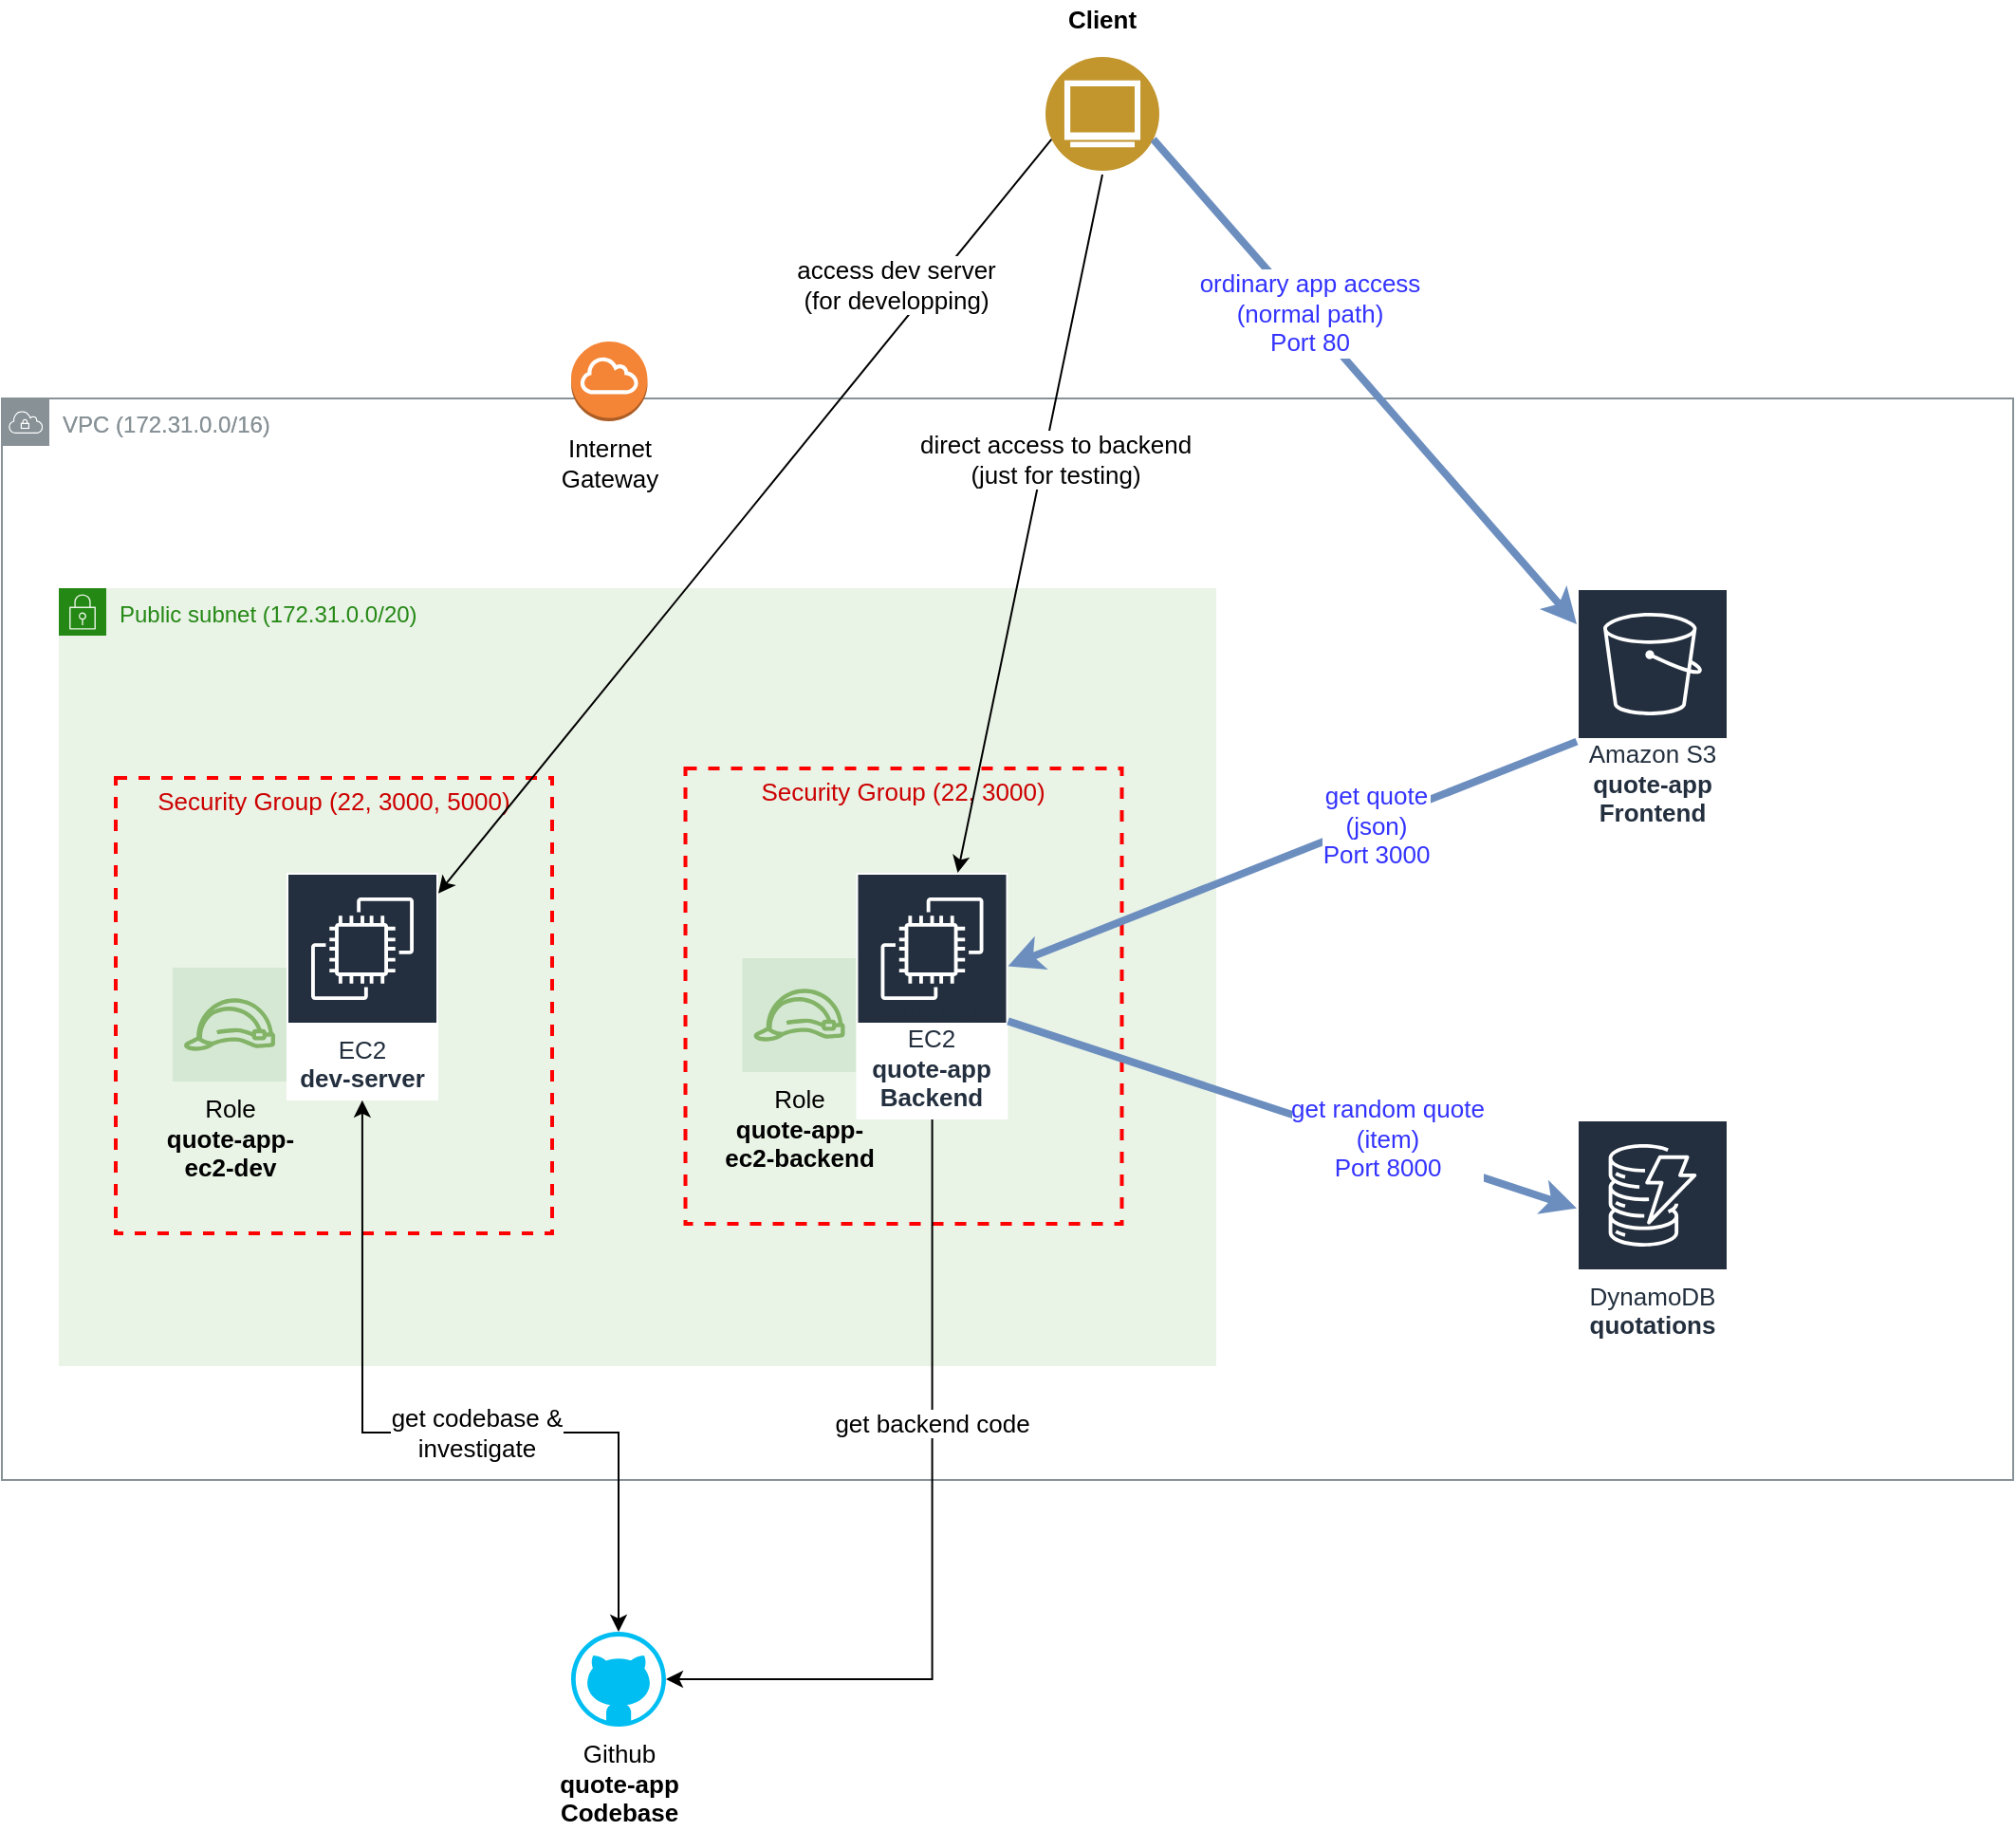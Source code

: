 <mxfile version="12.9.6" type="github"><diagram id="L96DwIHq1HY6RkqWC2dO" name="Page-1"><mxGraphModel dx="1673" dy="1976" grid="1" gridSize="10" guides="1" tooltips="1" connect="1" arrows="1" fold="1" page="1" pageScale="1" pageWidth="850" pageHeight="1100" math="0" shadow="0"><root><mxCell id="0"/><mxCell id="1" parent="0"/><mxCell id="A2BMJz0V7J6V3Fzl0g1O-46" value="VPC (&lt;span&gt;172.31.0.0/16)&lt;br&gt;&lt;/span&gt;" style="outlineConnect=0;gradientColor=none;html=1;whiteSpace=wrap;fontSize=12;fontStyle=0;shape=mxgraph.aws4.group;grIcon=mxgraph.aws4.group_vpc;strokeColor=#879196;fillColor=none;verticalAlign=top;align=left;spacingLeft=30;fontColor=#879196;dashed=0;" vertex="1" parent="1"><mxGeometry x="40" y="80" width="1060" height="570" as="geometry"/></mxCell><mxCell id="A2BMJz0V7J6V3Fzl0g1O-1" value="VPC (&lt;span&gt;172.31.0.0/16)&lt;br&gt;&lt;/span&gt;" style="outlineConnect=0;gradientColor=none;html=1;whiteSpace=wrap;fontSize=12;fontStyle=0;shape=mxgraph.aws4.group;grIcon=mxgraph.aws4.group_vpc;strokeColor=#879196;fillColor=none;verticalAlign=top;align=left;spacingLeft=30;fontColor=#879196;dashed=0;" vertex="1" parent="1"><mxGeometry x="40" y="80" width="1060" height="570" as="geometry"/></mxCell><mxCell id="A2BMJz0V7J6V3Fzl0g1O-2" value="Public subnet (&lt;span&gt;172.31.0.0/20)&lt;br&gt;&lt;/span&gt;" style="points=[[0,0],[0.25,0],[0.5,0],[0.75,0],[1,0],[1,0.25],[1,0.5],[1,0.75],[1,1],[0.75,1],[0.5,1],[0.25,1],[0,1],[0,0.75],[0,0.5],[0,0.25]];outlineConnect=0;gradientColor=none;html=1;whiteSpace=wrap;fontSize=12;fontStyle=0;shape=mxgraph.aws4.group;grIcon=mxgraph.aws4.group_security_group;grStroke=0;strokeColor=#248814;fillColor=#E9F3E6;verticalAlign=top;align=left;spacingLeft=30;fontColor=#248814;dashed=0;" vertex="1" parent="1"><mxGeometry x="70" y="180" width="610" height="410" as="geometry"/></mxCell><mxCell id="A2BMJz0V7J6V3Fzl0g1O-7" value="&lt;font color=&quot;#cc0000&quot; style=&quot;font-size: 13px&quot;&gt;Security Group (22, 3000, 5000)&lt;/font&gt;" style="fontStyle=0;verticalAlign=top;align=center;spacingTop=-2;fillColor=none;rounded=0;whiteSpace=wrap;html=1;strokeColor=#FF0000;strokeWidth=2;dashed=1;container=1;collapsible=0;expand=0;recursiveResize=0;fontSize=13;" vertex="1" parent="1"><mxGeometry x="100" y="280" width="230" height="240" as="geometry"/></mxCell><mxCell id="A2BMJz0V7J6V3Fzl0g1O-11" value="Role&lt;br style=&quot;font-size: 13px&quot;&gt;&lt;b&gt;quote-app-&lt;br style=&quot;font-size: 13px&quot;&gt;ec2-dev&lt;/b&gt;" style="outlineConnect=0;dashed=0;verticalLabelPosition=bottom;verticalAlign=top;align=center;html=1;fontSize=13;fontStyle=0;aspect=fixed;shape=mxgraph.aws4.resourceIcon;resIcon=mxgraph.aws4.role;labelBackgroundColor=none;fillColor=#d5e8d4;strokeColor=#82b366;" vertex="1" parent="A2BMJz0V7J6V3Fzl0g1O-7"><mxGeometry x="30" y="100" width="60" height="60" as="geometry"/></mxCell><mxCell id="A2BMJz0V7J6V3Fzl0g1O-15" value="&lt;span style=&quot;font-weight: normal; font-size: 13px;&quot;&gt;Amazon S3&lt;br style=&quot;font-size: 13px;&quot;&gt;&lt;/span&gt;quote-app&lt;br style=&quot;font-size: 13px;&quot;&gt;Frontend" style="outlineConnect=0;fontColor=#232F3E;gradientColor=none;strokeColor=#ffffff;fillColor=#232F3E;dashed=0;verticalLabelPosition=middle;verticalAlign=bottom;align=center;html=1;whiteSpace=wrap;fontSize=13;fontStyle=1;spacing=3;shape=mxgraph.aws4.productIcon;prIcon=mxgraph.aws4.s3;labelBackgroundColor=none;" vertex="1" parent="1"><mxGeometry x="870" y="180" width="80" height="130" as="geometry"/></mxCell><mxCell id="A2BMJz0V7J6V3Fzl0g1O-16" value="Internet&lt;br&gt;Gateway" style="outlineConnect=0;dashed=0;verticalLabelPosition=bottom;verticalAlign=top;align=center;html=1;shape=mxgraph.aws3.internet_gateway;fillColor=#F58536;gradientColor=none;labelBackgroundColor=none;fontSize=13;" vertex="1" parent="1"><mxGeometry x="340" y="50" width="40.25" height="42" as="geometry"/></mxCell><mxCell id="A2BMJz0V7J6V3Fzl0g1O-19" value="&lt;span style=&quot;font-weight: normal; font-size: 13px;&quot;&gt;DynamoDB&lt;/span&gt;&lt;br style=&quot;font-size: 13px;&quot;&gt;quotations" style="outlineConnect=0;fontColor=#232F3E;gradientColor=none;strokeColor=#ffffff;fillColor=#232F3E;dashed=0;verticalLabelPosition=middle;verticalAlign=bottom;align=center;html=1;whiteSpace=wrap;fontSize=13;fontStyle=1;spacing=3;shape=mxgraph.aws4.productIcon;prIcon=mxgraph.aws4.dynamodb;labelBackgroundColor=none;" vertex="1" parent="1"><mxGeometry x="870" y="460" width="80" height="120" as="geometry"/></mxCell><mxCell id="A2BMJz0V7J6V3Fzl0g1O-21" value="&lt;font color=&quot;#cc0000&quot; style=&quot;font-size: 13px;&quot;&gt;Security Group (22, 3000)&lt;/font&gt;" style="fontStyle=0;verticalAlign=top;align=center;spacingTop=-2;fillColor=none;rounded=0;whiteSpace=wrap;html=1;strokeColor=#FF0000;strokeWidth=2;dashed=1;container=1;collapsible=0;expand=0;recursiveResize=0;fontSize=13;" vertex="1" parent="1"><mxGeometry x="400.25" y="275" width="230" height="240" as="geometry"/></mxCell><mxCell id="A2BMJz0V7J6V3Fzl0g1O-22" value="Role&lt;br style=&quot;font-size: 13px&quot;&gt;&lt;b&gt;quote-app-&lt;br style=&quot;font-size: 13px&quot;&gt;ec2-backend&lt;/b&gt;" style="outlineConnect=0;dashed=0;verticalLabelPosition=bottom;verticalAlign=top;align=center;html=1;fontSize=13;fontStyle=0;aspect=fixed;shape=mxgraph.aws4.resourceIcon;resIcon=mxgraph.aws4.role;labelBackgroundColor=none;fillColor=#d5e8d4;strokeColor=#82b366;" vertex="1" parent="A2BMJz0V7J6V3Fzl0g1O-21"><mxGeometry x="30" y="100" width="60" height="60" as="geometry"/></mxCell><mxCell id="A2BMJz0V7J6V3Fzl0g1O-29" value="get codebase &amp;amp;&lt;br&gt;investigate" style="edgeStyle=orthogonalEdgeStyle;rounded=0;orthogonalLoop=1;jettySize=auto;html=1;exitX=0.5;exitY=0;exitDx=0;exitDy=0;exitPerimeter=0;entryX=0.565;entryY=0.708;entryDx=0;entryDy=0;entryPerimeter=0;fontSize=13;startArrow=classic;startFill=1;" edge="1" parent="1" source="A2BMJz0V7J6V3Fzl0g1O-23" target="A2BMJz0V7J6V3Fzl0g1O-7"><mxGeometry x="-0.133" relative="1" as="geometry"><mxPoint as="offset"/></mxGeometry></mxCell><mxCell id="A2BMJz0V7J6V3Fzl0g1O-30" value="get backend code" style="edgeStyle=orthogonalEdgeStyle;rounded=0;orthogonalLoop=1;jettySize=auto;html=1;exitX=1;exitY=0.5;exitDx=0;exitDy=0;exitPerimeter=0;fontSize=13;startArrow=classic;startFill=1;endArrow=none;endFill=0;" edge="1" parent="1" source="A2BMJz0V7J6V3Fzl0g1O-23" target="A2BMJz0V7J6V3Fzl0g1O-20"><mxGeometry x="0.264" relative="1" as="geometry"><mxPoint x="530" y="470" as="targetPoint"/><mxPoint as="offset"/></mxGeometry></mxCell><mxCell id="A2BMJz0V7J6V3Fzl0g1O-23" value="Github&lt;br&gt;&lt;b&gt;quote-app&lt;br&gt;Codebase&lt;/b&gt;" style="verticalLabelPosition=bottom;html=1;verticalAlign=top;align=center;strokeColor=none;fillColor=#00BEF2;shape=mxgraph.azure.github_code;pointerEvents=1;labelBackgroundColor=none;fontSize=13;" vertex="1" parent="1"><mxGeometry x="340" y="730" width="50" height="50" as="geometry"/></mxCell><mxCell id="A2BMJz0V7J6V3Fzl0g1O-20" value="&lt;span style=&quot;font-weight: normal; font-size: 13px;&quot;&gt;Amazon EC2&lt;/span&gt;&lt;br style=&quot;font-size: 13px;&quot;&gt;quote-app Backend" style="outlineConnect=0;fontColor=#232F3E;gradientColor=none;strokeColor=#ffffff;fillColor=#232F3E;dashed=0;verticalLabelPosition=middle;verticalAlign=bottom;align=center;html=1;whiteSpace=wrap;fontSize=13;fontStyle=1;spacing=3;shape=mxgraph.aws4.productIcon;prIcon=mxgraph.aws4.ec2;" vertex="1" parent="1"><mxGeometry x="490.25" y="330" width="80" height="130" as="geometry"/></mxCell><mxCell id="A2BMJz0V7J6V3Fzl0g1O-4" value="&lt;span style=&quot;font-weight: normal ; font-size: 13px&quot;&gt;EC2&lt;/span&gt;&lt;br style=&quot;font-size: 13px&quot;&gt;dev-server" style="outlineConnect=0;fontColor=#232F3E;gradientColor=none;strokeColor=#ffffff;fillColor=#232F3E;dashed=0;verticalLabelPosition=middle;verticalAlign=bottom;align=center;html=1;whiteSpace=wrap;fontSize=13;fontStyle=1;spacing=3;shape=mxgraph.aws4.productIcon;prIcon=mxgraph.aws4.ec2;" vertex="1" parent="1"><mxGeometry x="190" y="330" width="80" height="120" as="geometry"/></mxCell><mxCell id="A2BMJz0V7J6V3Fzl0g1O-33" value="get random quote&lt;br&gt;(item)&lt;br&gt;Port 8000" style="endArrow=none;html=1;fontSize=13;startArrow=classic;startFill=1;endFill=0;fillColor=#dae8fc;strokeColor=#6c8ebf;strokeWidth=4;fontColor=#3333FF;" edge="1" parent="1" source="A2BMJz0V7J6V3Fzl0g1O-19" target="A2BMJz0V7J6V3Fzl0g1O-20"><mxGeometry x="-0.325" y="-4" width="50" height="50" relative="1" as="geometry"><mxPoint x="770" y="470" as="sourcePoint"/><mxPoint x="820" y="420" as="targetPoint"/><mxPoint as="offset"/></mxGeometry></mxCell><mxCell id="A2BMJz0V7J6V3Fzl0g1O-34" value="" style="endArrow=classic;html=1;fontSize=13;strokeWidth=4;fillColor=#dae8fc;strokeColor=#6c8ebf;" edge="1" parent="1" source="A2BMJz0V7J6V3Fzl0g1O-15" target="A2BMJz0V7J6V3Fzl0g1O-20"><mxGeometry width="50" height="50" relative="1" as="geometry"><mxPoint x="400" y="490" as="sourcePoint"/><mxPoint x="450" y="440" as="targetPoint"/></mxGeometry></mxCell><mxCell id="A2BMJz0V7J6V3Fzl0g1O-35" value="get quote&lt;br&gt;(json)&lt;br&gt;Port 3000" style="text;html=1;align=center;verticalAlign=middle;resizable=0;points=[];labelBackgroundColor=#ffffff;fontSize=13;fontColor=#3333FF;" vertex="1" connectable="0" parent="A2BMJz0V7J6V3Fzl0g1O-34"><mxGeometry x="-0.282" y="2" relative="1" as="geometry"><mxPoint as="offset"/></mxGeometry></mxCell><mxCell id="A2BMJz0V7J6V3Fzl0g1O-36" value="" style="aspect=fixed;perimeter=ellipsePerimeter;html=1;align=center;shadow=0;dashed=0;fontColor=#4277BB;labelBackgroundColor=#ffffff;fontSize=12;spacingTop=3;image;image=img/lib/ibm/users/browser.svg;fillColor=#66B2FF;" vertex="1" parent="1"><mxGeometry x="590" y="-100" width="60" height="60" as="geometry"/></mxCell><mxCell id="A2BMJz0V7J6V3Fzl0g1O-38" value="" style="endArrow=classic;html=1;fontSize=13;exitX=1;exitY=0.75;exitDx=0;exitDy=0;strokeWidth=4;fillColor=#dae8fc;strokeColor=#6c8ebf;" edge="1" parent="1" source="A2BMJz0V7J6V3Fzl0g1O-36"><mxGeometry width="50" height="50" relative="1" as="geometry"><mxPoint x="400" y="240" as="sourcePoint"/><mxPoint x="870" y="199" as="targetPoint"/></mxGeometry></mxCell><mxCell id="A2BMJz0V7J6V3Fzl0g1O-39" value="ordinary app access&lt;br&gt;(normal path)&lt;br&gt;Port 80" style="text;html=1;align=center;verticalAlign=middle;resizable=0;points=[];labelBackgroundColor=#ffffff;fontSize=13;fontColor=#3333FF;" vertex="1" connectable="0" parent="A2BMJz0V7J6V3Fzl0g1O-38"><mxGeometry x="-0.279" y="2" relative="1" as="geometry"><mxPoint as="offset"/></mxGeometry></mxCell><mxCell id="A2BMJz0V7J6V3Fzl0g1O-40" value="" style="endArrow=classic;html=1;fontSize=13;" edge="1" parent="1" target="A2BMJz0V7J6V3Fzl0g1O-20"><mxGeometry width="50" height="50" relative="1" as="geometry"><mxPoint x="620" y="-38" as="sourcePoint"/><mxPoint x="880" y="209" as="targetPoint"/></mxGeometry></mxCell><mxCell id="A2BMJz0V7J6V3Fzl0g1O-41" value="direct access to backend&lt;br&gt;(just for testing)" style="text;html=1;align=center;verticalAlign=middle;resizable=0;points=[];labelBackgroundColor=#ffffff;fontSize=13;" vertex="1" connectable="0" parent="A2BMJz0V7J6V3Fzl0g1O-40"><mxGeometry x="-0.279" y="2" relative="1" as="geometry"><mxPoint y="16.4" as="offset"/></mxGeometry></mxCell><mxCell id="A2BMJz0V7J6V3Fzl0g1O-42" value="" style="endArrow=classic;html=1;fontSize=13;exitX=0;exitY=0.75;exitDx=0;exitDy=0;" edge="1" parent="1" source="A2BMJz0V7J6V3Fzl0g1O-36" target="A2BMJz0V7J6V3Fzl0g1O-4"><mxGeometry width="50" height="50" relative="1" as="geometry"><mxPoint x="616.584" y="-33.167" as="sourcePoint"/><mxPoint x="551.574" y="340" as="targetPoint"/></mxGeometry></mxCell><mxCell id="A2BMJz0V7J6V3Fzl0g1O-43" value="access dev server&lt;br&gt;(for developping)" style="text;html=1;align=center;verticalAlign=middle;resizable=0;points=[];labelBackgroundColor=#ffffff;fontSize=13;" vertex="1" connectable="0" parent="A2BMJz0V7J6V3Fzl0g1O-42"><mxGeometry x="-0.279" y="2" relative="1" as="geometry"><mxPoint x="32" y="-68.21" as="offset"/></mxGeometry></mxCell><mxCell id="A2BMJz0V7J6V3Fzl0g1O-45" value="Client" style="text;html=1;strokeColor=none;fillColor=none;align=center;verticalAlign=middle;whiteSpace=wrap;rounded=0;labelBackgroundColor=none;fontSize=13;fontStyle=1" vertex="1" parent="1"><mxGeometry x="580" y="-130" width="80" height="20" as="geometry"/></mxCell></root></mxGraphModel></diagram></mxfile>